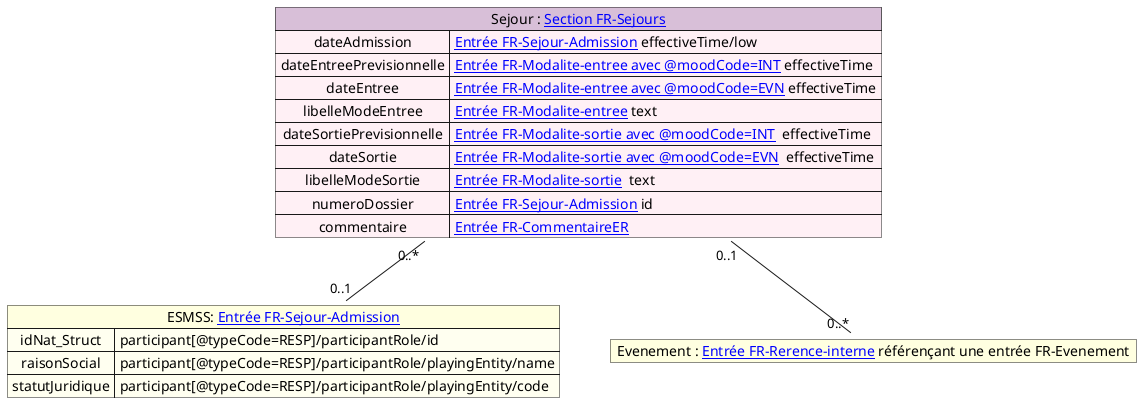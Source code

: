 @startuml


map "Sejour : [[contenu_dossier_corps_cda.html Section FR-Sejours]]" as Sejour #back:LavenderBlush;header:Thistle{
    dateAdmission => [[contenu_dossier_corps_cda.html Entrée FR-Sejour-Admission]] effectiveTime/low
    dateEntreePrevisionnelle => [[contenu_dossier_corps_cda.html Entrée FR-Modalite-entree avec @moodCode=INT]] effectiveTime
    dateEntree => [[contenu_dossier_corps_cda.html Entrée FR-Modalite-entree avec @moodCode=EVN]] effectiveTime
    libelleModeEntree => [[contenu_dossier_corps_cda.html Entrée FR-Modalite-entree]] text
    dateSortiePrevisionnelle => [[contenu_dossier_corps_cda.html Entrée FR-Modalite-sortie avec @moodCode=INT]]  effectiveTime
    dateSortie => [[contenu_dossier_corps_cda.html Entrée FR-Modalite-sortie avec @moodCode=EVN]]  effectiveTime
    libelleModeSortie => [[contenu_dossier_corps_cda.html Entrée FR-Modalite-sortie]]  text
    numeroDossier => [[contenu_dossier_corps_cda.html Entrée FR-Sejour-Admission]] id
    commentaire => [[contenu_dossier_corps_cda.html Entrée FR-CommentaireER]]
}


map "ESMSS: [[contenu_dossier_corps_cda.html Entrée FR-Sejour-Admission]]" as ESSMS #back:Ivory;header:LightYellow {
    idNat_Struct => participant[@typeCode=RESP]/participantRole/id
    raisonSocial => participant[@typeCode=RESP]/participantRole/playingEntity/name
    statutJuridique => participant[@typeCode=RESP]/participantRole/playingEntity/code
}

map "Evenement : [[contenu_dossier_corps_cda.html Entrée FR-Rerence-interne]] référençant une entrée FR-Evenement" as Evenement #back:LightYellow;header:LightYellow{
}

Sejour "0..*" -- "0..1" ESSMS
Sejour "0..1"--"0..*" Evenement


@enduml